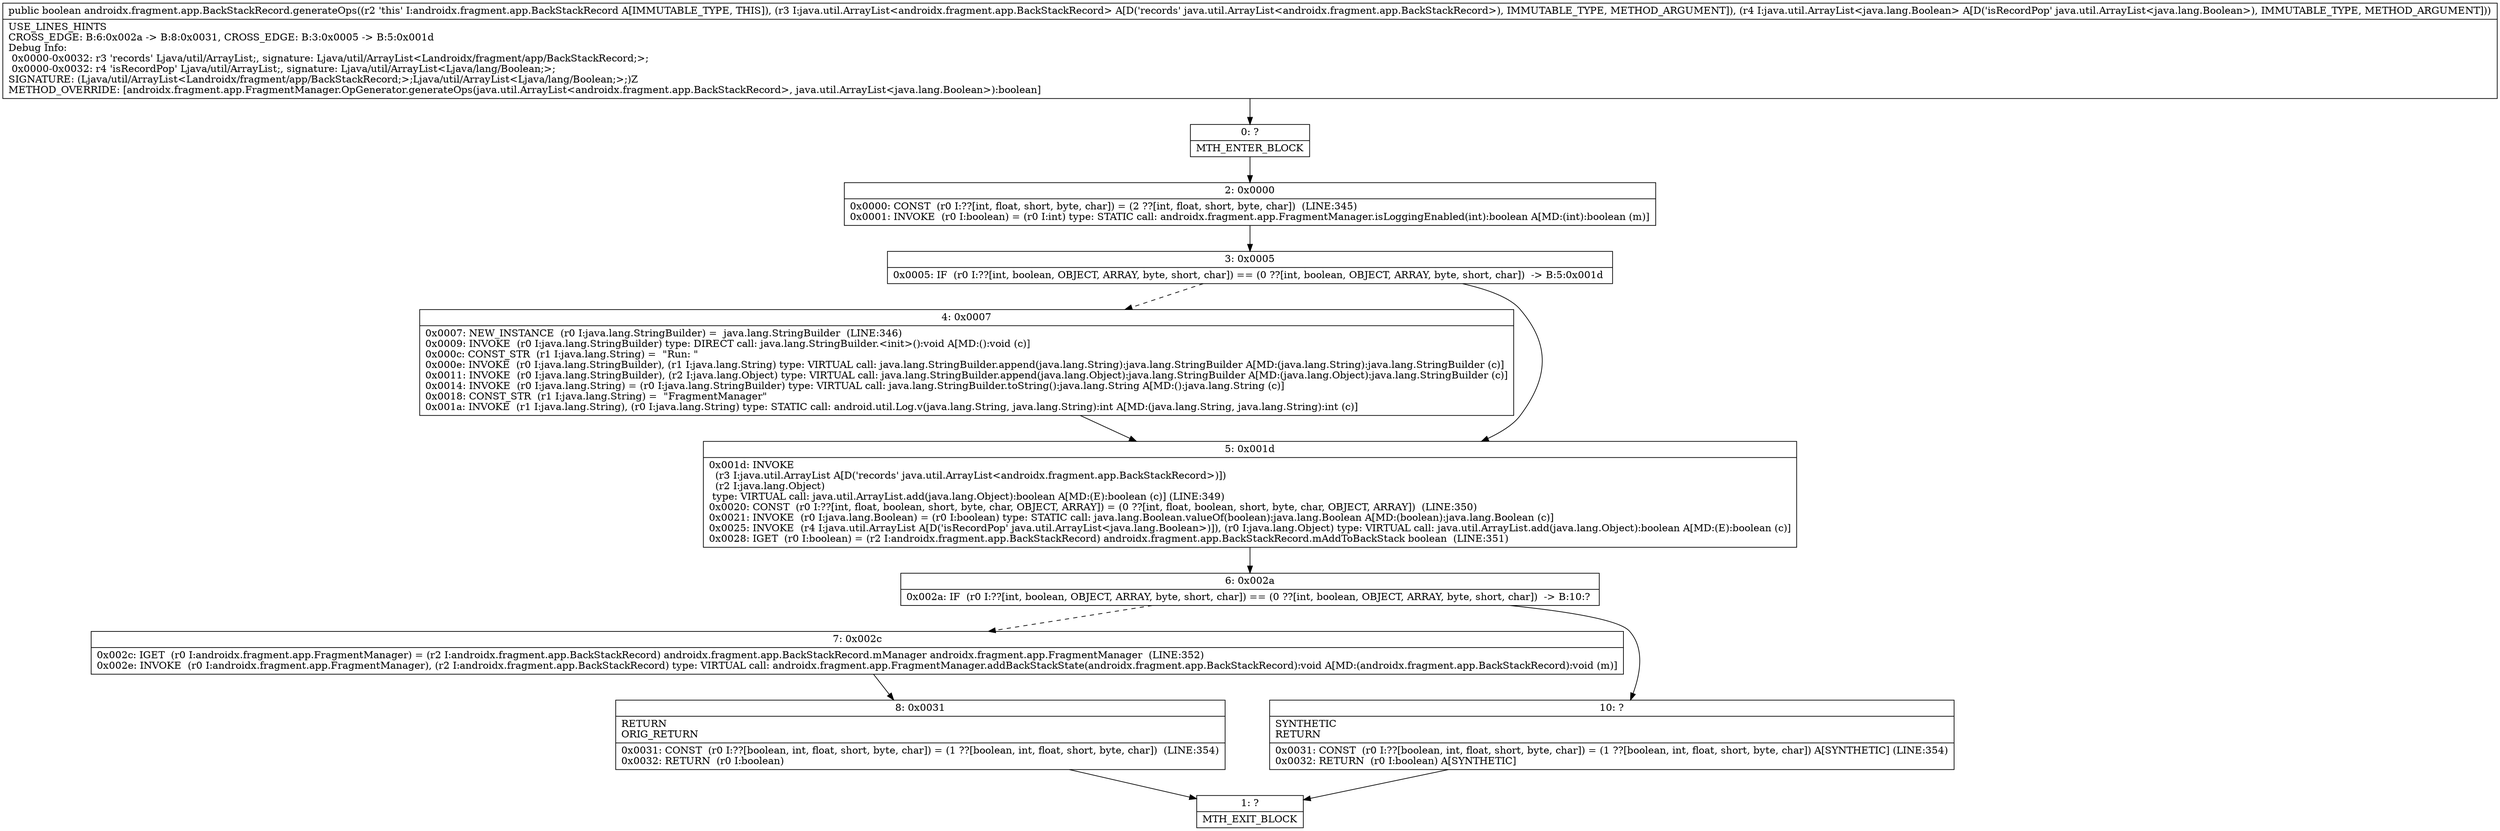 digraph "CFG forandroidx.fragment.app.BackStackRecord.generateOps(Ljava\/util\/ArrayList;Ljava\/util\/ArrayList;)Z" {
Node_0 [shape=record,label="{0\:\ ?|MTH_ENTER_BLOCK\l}"];
Node_2 [shape=record,label="{2\:\ 0x0000|0x0000: CONST  (r0 I:??[int, float, short, byte, char]) = (2 ??[int, float, short, byte, char])  (LINE:345)\l0x0001: INVOKE  (r0 I:boolean) = (r0 I:int) type: STATIC call: androidx.fragment.app.FragmentManager.isLoggingEnabled(int):boolean A[MD:(int):boolean (m)]\l}"];
Node_3 [shape=record,label="{3\:\ 0x0005|0x0005: IF  (r0 I:??[int, boolean, OBJECT, ARRAY, byte, short, char]) == (0 ??[int, boolean, OBJECT, ARRAY, byte, short, char])  \-\> B:5:0x001d \l}"];
Node_4 [shape=record,label="{4\:\ 0x0007|0x0007: NEW_INSTANCE  (r0 I:java.lang.StringBuilder) =  java.lang.StringBuilder  (LINE:346)\l0x0009: INVOKE  (r0 I:java.lang.StringBuilder) type: DIRECT call: java.lang.StringBuilder.\<init\>():void A[MD:():void (c)]\l0x000c: CONST_STR  (r1 I:java.lang.String) =  \"Run: \" \l0x000e: INVOKE  (r0 I:java.lang.StringBuilder), (r1 I:java.lang.String) type: VIRTUAL call: java.lang.StringBuilder.append(java.lang.String):java.lang.StringBuilder A[MD:(java.lang.String):java.lang.StringBuilder (c)]\l0x0011: INVOKE  (r0 I:java.lang.StringBuilder), (r2 I:java.lang.Object) type: VIRTUAL call: java.lang.StringBuilder.append(java.lang.Object):java.lang.StringBuilder A[MD:(java.lang.Object):java.lang.StringBuilder (c)]\l0x0014: INVOKE  (r0 I:java.lang.String) = (r0 I:java.lang.StringBuilder) type: VIRTUAL call: java.lang.StringBuilder.toString():java.lang.String A[MD:():java.lang.String (c)]\l0x0018: CONST_STR  (r1 I:java.lang.String) =  \"FragmentManager\" \l0x001a: INVOKE  (r1 I:java.lang.String), (r0 I:java.lang.String) type: STATIC call: android.util.Log.v(java.lang.String, java.lang.String):int A[MD:(java.lang.String, java.lang.String):int (c)]\l}"];
Node_5 [shape=record,label="{5\:\ 0x001d|0x001d: INVOKE  \l  (r3 I:java.util.ArrayList A[D('records' java.util.ArrayList\<androidx.fragment.app.BackStackRecord\>)])\l  (r2 I:java.lang.Object)\l type: VIRTUAL call: java.util.ArrayList.add(java.lang.Object):boolean A[MD:(E):boolean (c)] (LINE:349)\l0x0020: CONST  (r0 I:??[int, float, boolean, short, byte, char, OBJECT, ARRAY]) = (0 ??[int, float, boolean, short, byte, char, OBJECT, ARRAY])  (LINE:350)\l0x0021: INVOKE  (r0 I:java.lang.Boolean) = (r0 I:boolean) type: STATIC call: java.lang.Boolean.valueOf(boolean):java.lang.Boolean A[MD:(boolean):java.lang.Boolean (c)]\l0x0025: INVOKE  (r4 I:java.util.ArrayList A[D('isRecordPop' java.util.ArrayList\<java.lang.Boolean\>)]), (r0 I:java.lang.Object) type: VIRTUAL call: java.util.ArrayList.add(java.lang.Object):boolean A[MD:(E):boolean (c)]\l0x0028: IGET  (r0 I:boolean) = (r2 I:androidx.fragment.app.BackStackRecord) androidx.fragment.app.BackStackRecord.mAddToBackStack boolean  (LINE:351)\l}"];
Node_6 [shape=record,label="{6\:\ 0x002a|0x002a: IF  (r0 I:??[int, boolean, OBJECT, ARRAY, byte, short, char]) == (0 ??[int, boolean, OBJECT, ARRAY, byte, short, char])  \-\> B:10:? \l}"];
Node_7 [shape=record,label="{7\:\ 0x002c|0x002c: IGET  (r0 I:androidx.fragment.app.FragmentManager) = (r2 I:androidx.fragment.app.BackStackRecord) androidx.fragment.app.BackStackRecord.mManager androidx.fragment.app.FragmentManager  (LINE:352)\l0x002e: INVOKE  (r0 I:androidx.fragment.app.FragmentManager), (r2 I:androidx.fragment.app.BackStackRecord) type: VIRTUAL call: androidx.fragment.app.FragmentManager.addBackStackState(androidx.fragment.app.BackStackRecord):void A[MD:(androidx.fragment.app.BackStackRecord):void (m)]\l}"];
Node_8 [shape=record,label="{8\:\ 0x0031|RETURN\lORIG_RETURN\l|0x0031: CONST  (r0 I:??[boolean, int, float, short, byte, char]) = (1 ??[boolean, int, float, short, byte, char])  (LINE:354)\l0x0032: RETURN  (r0 I:boolean) \l}"];
Node_1 [shape=record,label="{1\:\ ?|MTH_EXIT_BLOCK\l}"];
Node_10 [shape=record,label="{10\:\ ?|SYNTHETIC\lRETURN\l|0x0031: CONST  (r0 I:??[boolean, int, float, short, byte, char]) = (1 ??[boolean, int, float, short, byte, char]) A[SYNTHETIC] (LINE:354)\l0x0032: RETURN  (r0 I:boolean) A[SYNTHETIC]\l}"];
MethodNode[shape=record,label="{public boolean androidx.fragment.app.BackStackRecord.generateOps((r2 'this' I:androidx.fragment.app.BackStackRecord A[IMMUTABLE_TYPE, THIS]), (r3 I:java.util.ArrayList\<androidx.fragment.app.BackStackRecord\> A[D('records' java.util.ArrayList\<androidx.fragment.app.BackStackRecord\>), IMMUTABLE_TYPE, METHOD_ARGUMENT]), (r4 I:java.util.ArrayList\<java.lang.Boolean\> A[D('isRecordPop' java.util.ArrayList\<java.lang.Boolean\>), IMMUTABLE_TYPE, METHOD_ARGUMENT]))  | USE_LINES_HINTS\lCROSS_EDGE: B:6:0x002a \-\> B:8:0x0031, CROSS_EDGE: B:3:0x0005 \-\> B:5:0x001d\lDebug Info:\l  0x0000\-0x0032: r3 'records' Ljava\/util\/ArrayList;, signature: Ljava\/util\/ArrayList\<Landroidx\/fragment\/app\/BackStackRecord;\>;\l  0x0000\-0x0032: r4 'isRecordPop' Ljava\/util\/ArrayList;, signature: Ljava\/util\/ArrayList\<Ljava\/lang\/Boolean;\>;\lSIGNATURE: (Ljava\/util\/ArrayList\<Landroidx\/fragment\/app\/BackStackRecord;\>;Ljava\/util\/ArrayList\<Ljava\/lang\/Boolean;\>;)Z\lMETHOD_OVERRIDE: [androidx.fragment.app.FragmentManager.OpGenerator.generateOps(java.util.ArrayList\<androidx.fragment.app.BackStackRecord\>, java.util.ArrayList\<java.lang.Boolean\>):boolean]\l}"];
MethodNode -> Node_0;Node_0 -> Node_2;
Node_2 -> Node_3;
Node_3 -> Node_4[style=dashed];
Node_3 -> Node_5;
Node_4 -> Node_5;
Node_5 -> Node_6;
Node_6 -> Node_7[style=dashed];
Node_6 -> Node_10;
Node_7 -> Node_8;
Node_8 -> Node_1;
Node_10 -> Node_1;
}

